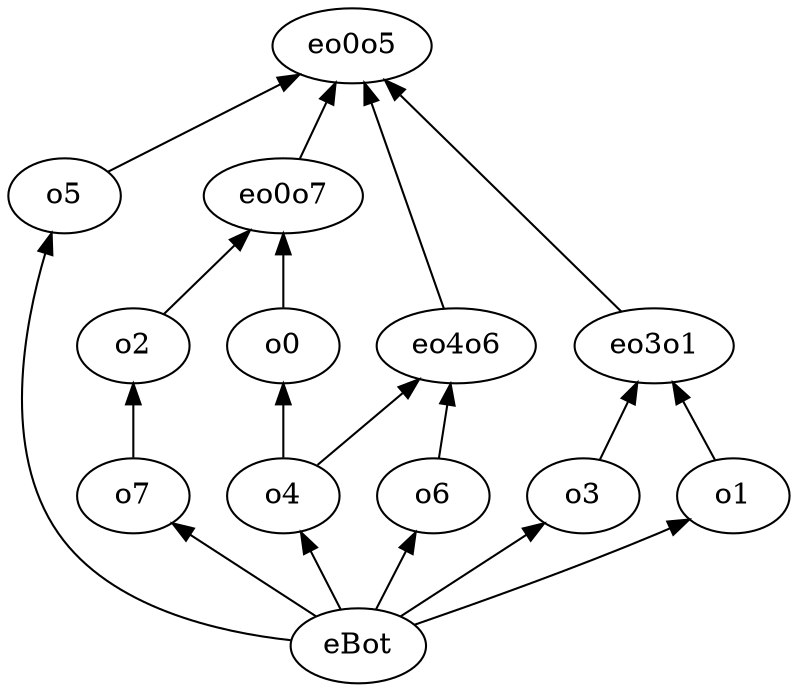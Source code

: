 strict digraph "bandelt2000-table01_s" {
	rankdir=BT
	o0
	eo0o5
	o5
	eo4o6
	o4
	eo0o7
	o7
	o6
	o3
	o1
	o2
	eo3o1
	eBot
	o4 -> o0
	o5 -> eo0o5
	eo4o6 -> eo0o5
	eo0o7 -> eo0o5
	eo3o1 -> eo0o5
	eBot -> o5
	o6 -> eo4o6
	o4 -> eo4o6
	eBot -> o4
	o0 -> eo0o7
	o2 -> eo0o7
	eBot -> o7
	eBot -> o6
	eBot -> o3
	eBot -> o1
	o7 -> o2
	o1 -> eo3o1
	o3 -> eo3o1
}
